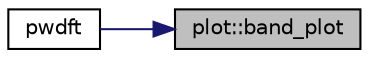 digraph "plot::band_plot"
{
 // LATEX_PDF_SIZE
  edge [fontname="Helvetica",fontsize="10",labelfontname="Helvetica",labelfontsize="10"];
  node [fontname="Helvetica",fontsize="10",shape=record];
  rankdir="RL";
  Node1 [label="plot::band_plot",height=0.2,width=0.4,color="black", fillcolor="grey75", style="filled", fontcolor="black",tooltip="Output band dispersion."];
  Node1 -> Node2 [dir="back",color="midnightblue",fontsize="10",style="solid",fontname="Helvetica"];
  Node2 [label="pwdft",height=0.2,width=0.4,color="black", fillcolor="white", style="filled",URL="$pwdft_8_f90.html#a676d884bb05028d628a63337b149182e",tooltip=" "];
}

